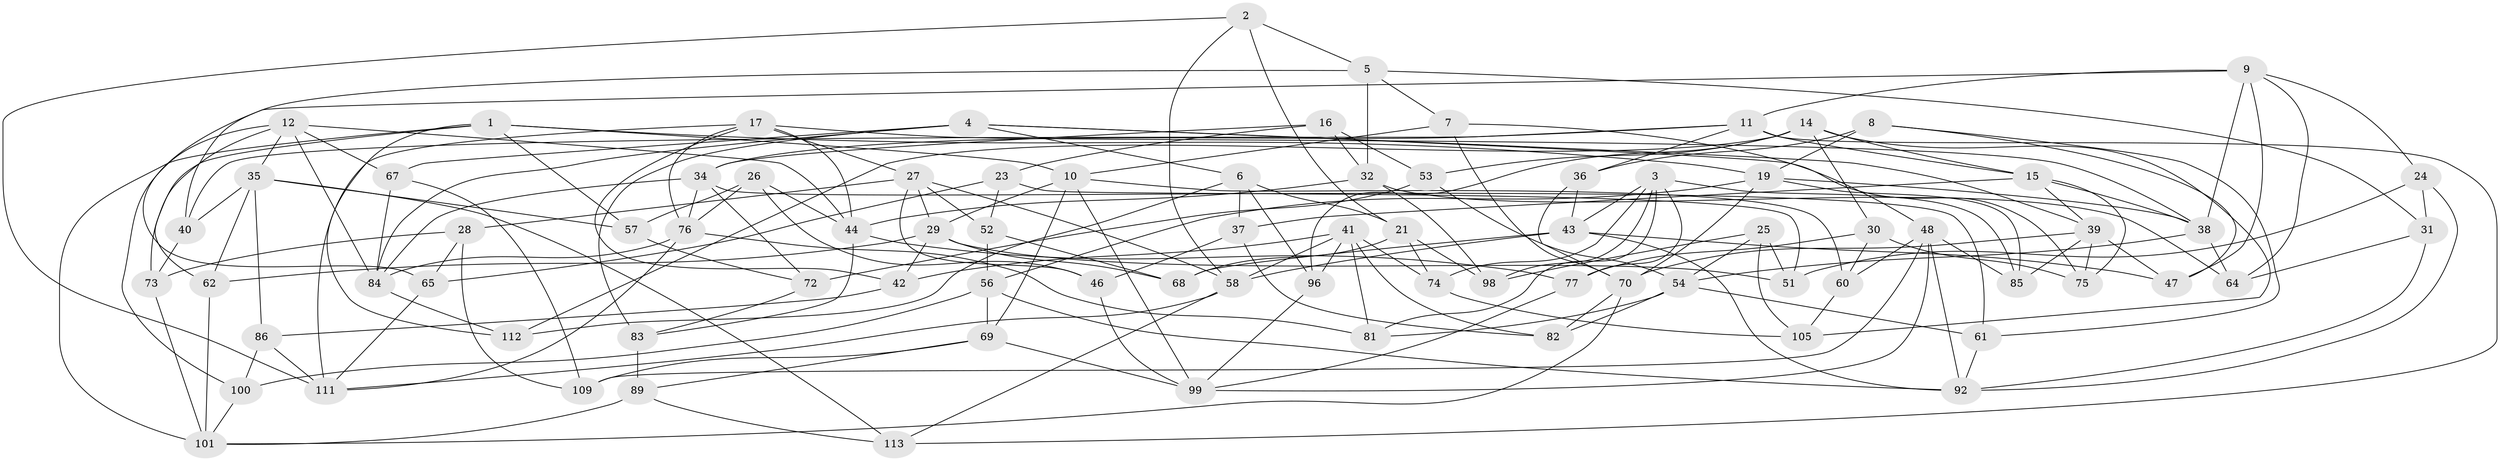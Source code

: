 // original degree distribution, {4: 1.0}
// Generated by graph-tools (version 1.1) at 2025/11/02/27/25 16:11:44]
// undirected, 82 vertices, 197 edges
graph export_dot {
graph [start="1"]
  node [color=gray90,style=filled];
  1 [super="+63"];
  2;
  3 [super="+13"];
  4 [super="+33"];
  5 [super="+45"];
  6 [super="+50"];
  7;
  8;
  9 [super="+90"];
  10 [super="+66"];
  11 [super="+71"];
  12 [super="+110"];
  14 [super="+18"];
  15 [super="+103"];
  16;
  17 [super="+20"];
  19 [super="+79"];
  21 [super="+22"];
  23;
  24;
  25;
  26;
  27 [super="+80"];
  28;
  29 [super="+115"];
  30;
  31;
  32 [super="+94"];
  34 [super="+118"];
  35 [super="+49"];
  36;
  37;
  38 [super="+59"];
  39 [super="+97"];
  40;
  41 [super="+108"];
  42;
  43 [super="+104"];
  44 [super="+55"];
  46;
  47;
  48 [super="+91"];
  51;
  52;
  53;
  54 [super="+102"];
  56 [super="+88"];
  57;
  58 [super="+117"];
  60;
  61;
  62;
  64;
  65;
  67;
  68;
  69 [super="+78"];
  70 [super="+106"];
  72;
  73;
  74;
  75;
  76 [super="+95"];
  77;
  81;
  82;
  83;
  84 [super="+87"];
  85;
  86;
  89;
  92 [super="+93"];
  96;
  98;
  99 [super="+107"];
  100;
  101 [super="+114"];
  105;
  109;
  111 [super="+116"];
  112;
  113;
  1 -- 10;
  1 -- 73;
  1 -- 19;
  1 -- 112;
  1 -- 101;
  1 -- 57;
  2 -- 5;
  2 -- 111;
  2 -- 21;
  2 -- 58;
  3 -- 81;
  3 -- 43;
  3 -- 77;
  3 -- 98;
  3 -- 85;
  3 -- 74;
  4 -- 67;
  4 -- 83;
  4 -- 6;
  4 -- 75;
  4 -- 39;
  4 -- 84;
  5 -- 32 [weight=2];
  5 -- 31;
  5 -- 40;
  5 -- 7;
  6 -- 112;
  6 -- 21 [weight=2];
  6 -- 37;
  6 -- 96;
  7 -- 10;
  7 -- 70;
  7 -- 48;
  8 -- 47;
  8 -- 36;
  8 -- 61;
  8 -- 19;
  9 -- 38;
  9 -- 24;
  9 -- 47;
  9 -- 65;
  9 -- 64;
  9 -- 11;
  10 -- 60;
  10 -- 99;
  10 -- 69;
  10 -- 29;
  11 -- 40;
  11 -- 113;
  11 -- 34;
  11 -- 36;
  11 -- 15;
  12 -- 67;
  12 -- 100;
  12 -- 44;
  12 -- 35;
  12 -- 62;
  12 -- 84;
  14 -- 15;
  14 -- 105;
  14 -- 112;
  14 -- 96;
  14 -- 53;
  14 -- 30;
  15 -- 37;
  15 -- 39;
  15 -- 75;
  15 -- 38;
  16 -- 32;
  16 -- 53;
  16 -- 34;
  16 -- 23;
  17 -- 38;
  17 -- 27;
  17 -- 44;
  17 -- 42;
  17 -- 76;
  17 -- 111;
  19 -- 56;
  19 -- 85;
  19 -- 70;
  19 -- 38;
  21 -- 74;
  21 -- 98;
  21 -- 68;
  23 -- 51;
  23 -- 52;
  23 -- 65;
  24 -- 51;
  24 -- 31;
  24 -- 92;
  25 -- 98;
  25 -- 105;
  25 -- 51;
  25 -- 54;
  26 -- 44;
  26 -- 46;
  26 -- 57;
  26 -- 76;
  27 -- 58;
  27 -- 28;
  27 -- 52;
  27 -- 29;
  27 -- 46;
  28 -- 65;
  28 -- 109;
  28 -- 73;
  29 -- 51;
  29 -- 42;
  29 -- 68;
  29 -- 62;
  30 -- 60;
  30 -- 75;
  30 -- 77;
  31 -- 92;
  31 -- 64;
  32 -- 64;
  32 -- 98;
  32 -- 44;
  34 -- 84;
  34 -- 61;
  34 -- 72;
  34 -- 76;
  35 -- 86;
  35 -- 40;
  35 -- 57;
  35 -- 62;
  35 -- 113;
  36 -- 70;
  36 -- 43;
  37 -- 82;
  37 -- 46;
  38 -- 54;
  38 -- 64;
  39 -- 47;
  39 -- 75;
  39 -- 85;
  39 -- 70;
  40 -- 73;
  41 -- 74;
  41 -- 81;
  41 -- 96;
  41 -- 42;
  41 -- 82;
  41 -- 58;
  42 -- 86;
  43 -- 68;
  43 -- 47;
  43 -- 92;
  43 -- 58;
  44 -- 83;
  44 -- 77;
  46 -- 99;
  48 -- 109;
  48 -- 92;
  48 -- 60;
  48 -- 85;
  48 -- 99;
  52 -- 56;
  52 -- 68;
  53 -- 72;
  53 -- 54;
  54 -- 82;
  54 -- 81;
  54 -- 61;
  56 -- 92;
  56 -- 100;
  56 -- 69 [weight=2];
  57 -- 72;
  58 -- 113;
  58 -- 111;
  60 -- 105;
  61 -- 92;
  62 -- 101;
  65 -- 111;
  67 -- 109;
  67 -- 84;
  69 -- 109;
  69 -- 89;
  69 -- 99;
  70 -- 82;
  70 -- 101;
  72 -- 83;
  73 -- 101;
  74 -- 105;
  76 -- 111;
  76 -- 84;
  76 -- 81;
  77 -- 99;
  83 -- 89;
  84 -- 112;
  86 -- 111;
  86 -- 100;
  89 -- 113;
  89 -- 101;
  96 -- 99;
  100 -- 101;
}

